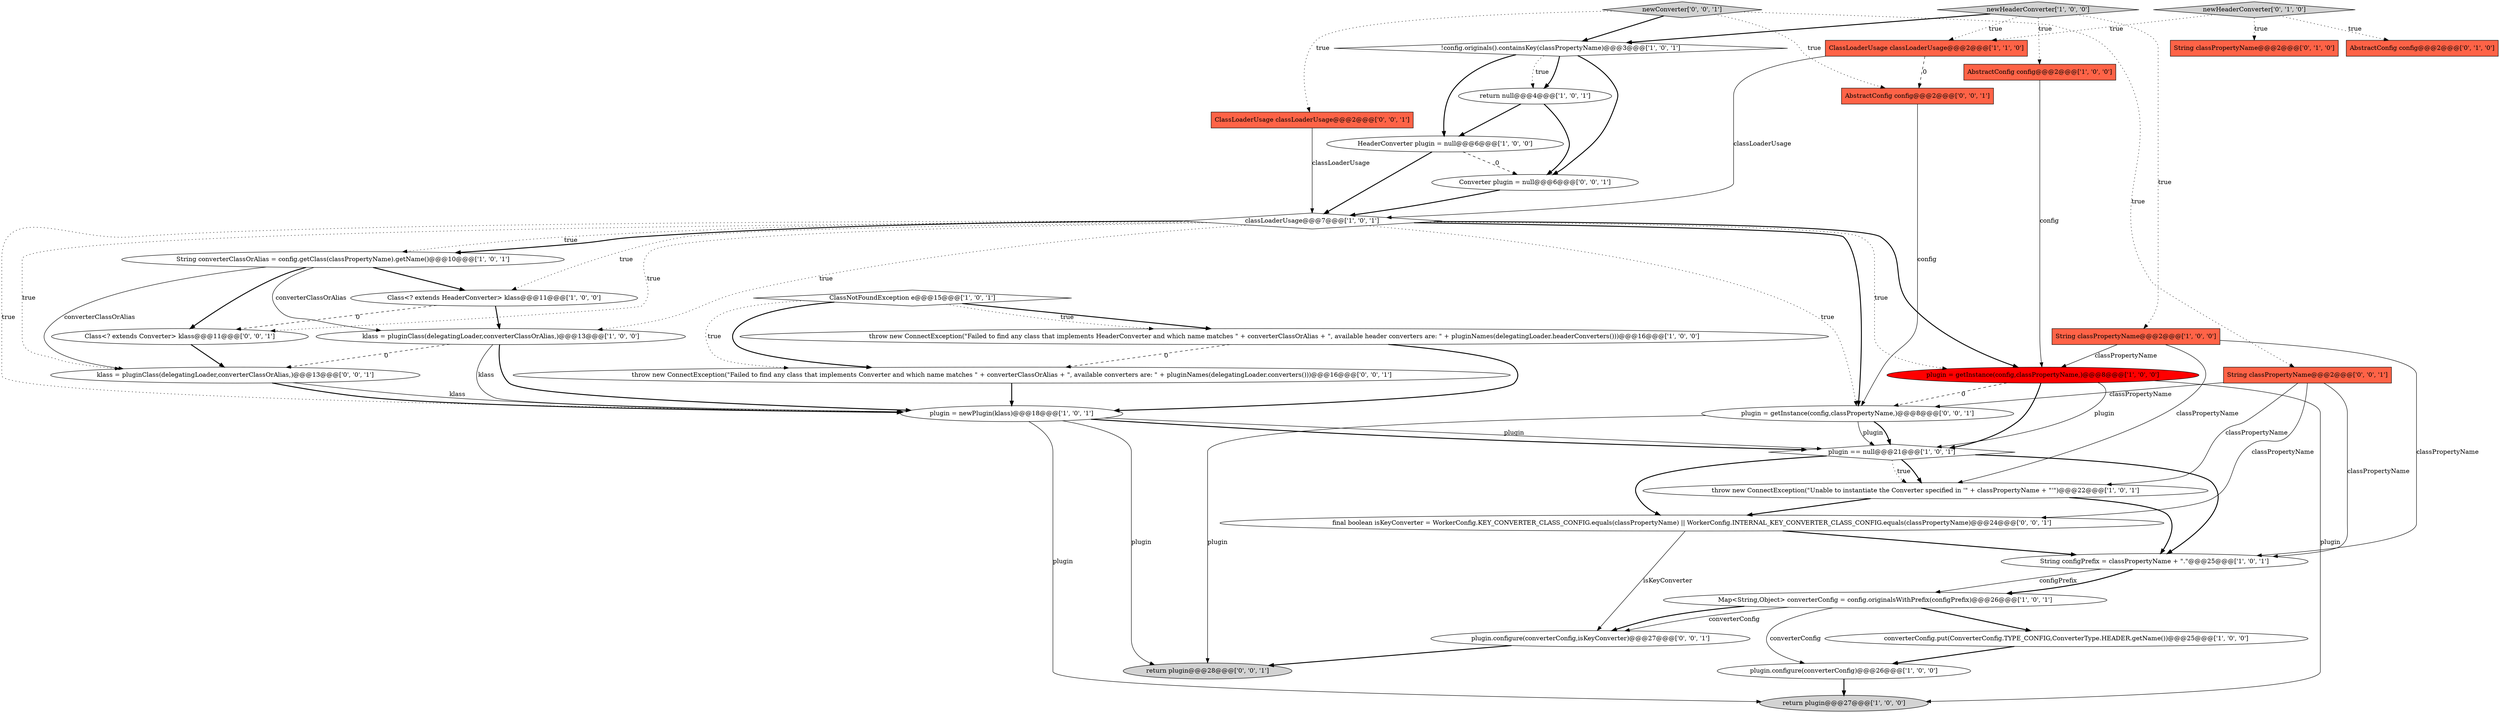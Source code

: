 digraph {
28 [style = filled, label = "plugin = getInstance(config,classPropertyName,)@@@8@@@['0', '0', '1']", fillcolor = white, shape = ellipse image = "AAA0AAABBB3BBB"];
35 [style = filled, label = "klass = pluginClass(delegatingLoader,converterClassOrAlias,)@@@13@@@['0', '0', '1']", fillcolor = white, shape = ellipse image = "AAA0AAABBB3BBB"];
22 [style = filled, label = "AbstractConfig config@@@2@@@['0', '1', '0']", fillcolor = tomato, shape = box image = "AAA0AAABBB2BBB"];
2 [style = filled, label = "classLoaderUsage@@@7@@@['1', '0', '1']", fillcolor = white, shape = diamond image = "AAA0AAABBB1BBB"];
15 [style = filled, label = "String classPropertyName@@@2@@@['1', '0', '0']", fillcolor = tomato, shape = box image = "AAA0AAABBB1BBB"];
23 [style = filled, label = "String classPropertyName@@@2@@@['0', '1', '0']", fillcolor = tomato, shape = box image = "AAA0AAABBB2BBB"];
11 [style = filled, label = "plugin.configure(converterConfig)@@@26@@@['1', '0', '0']", fillcolor = white, shape = ellipse image = "AAA0AAABBB1BBB"];
36 [style = filled, label = "Converter plugin = null@@@6@@@['0', '0', '1']", fillcolor = white, shape = ellipse image = "AAA0AAABBB3BBB"];
6 [style = filled, label = "newHeaderConverter['1', '0', '0']", fillcolor = lightgray, shape = diamond image = "AAA0AAABBB1BBB"];
14 [style = filled, label = "plugin = getInstance(config,classPropertyName,)@@@8@@@['1', '0', '0']", fillcolor = red, shape = ellipse image = "AAA1AAABBB1BBB"];
16 [style = filled, label = "return plugin@@@27@@@['1', '0', '0']", fillcolor = lightgray, shape = ellipse image = "AAA0AAABBB1BBB"];
21 [style = filled, label = "String converterClassOrAlias = config.getClass(classPropertyName).getName()@@@10@@@['1', '0', '1']", fillcolor = white, shape = ellipse image = "AAA0AAABBB1BBB"];
19 [style = filled, label = "converterConfig.put(ConverterConfig.TYPE_CONFIG,ConverterType.HEADER.getName())@@@25@@@['1', '0', '0']", fillcolor = white, shape = ellipse image = "AAA0AAABBB1BBB"];
13 [style = filled, label = "plugin = newPlugin(klass)@@@18@@@['1', '0', '1']", fillcolor = white, shape = ellipse image = "AAA0AAABBB1BBB"];
20 [style = filled, label = "HeaderConverter plugin = null@@@6@@@['1', '0', '0']", fillcolor = white, shape = ellipse image = "AAA0AAABBB1BBB"];
26 [style = filled, label = "newConverter['0', '0', '1']", fillcolor = lightgray, shape = diamond image = "AAA0AAABBB3BBB"];
33 [style = filled, label = "AbstractConfig config@@@2@@@['0', '0', '1']", fillcolor = tomato, shape = box image = "AAA0AAABBB3BBB"];
9 [style = filled, label = "ClassNotFoundException e@@@15@@@['1', '0', '1']", fillcolor = white, shape = diamond image = "AAA0AAABBB1BBB"];
4 [style = filled, label = "AbstractConfig config@@@2@@@['1', '0', '0']", fillcolor = tomato, shape = box image = "AAA0AAABBB1BBB"];
5 [style = filled, label = "return null@@@4@@@['1', '0', '1']", fillcolor = white, shape = ellipse image = "AAA0AAABBB1BBB"];
0 [style = filled, label = "String configPrefix = classPropertyName + \".\"@@@25@@@['1', '0', '1']", fillcolor = white, shape = ellipse image = "AAA0AAABBB1BBB"];
34 [style = filled, label = "throw new ConnectException(\"Failed to find any class that implements Converter and which name matches \" + converterClassOrAlias + \", available converters are: \" + pluginNames(delegatingLoader.converters()))@@@16@@@['0', '0', '1']", fillcolor = white, shape = ellipse image = "AAA0AAABBB3BBB"];
7 [style = filled, label = "!config.originals().containsKey(classPropertyName)@@@3@@@['1', '0', '1']", fillcolor = white, shape = diamond image = "AAA0AAABBB1BBB"];
18 [style = filled, label = "throw new ConnectException(\"Failed to find any class that implements HeaderConverter and which name matches \" + converterClassOrAlias + \", available header converters are: \" + pluginNames(delegatingLoader.headerConverters()))@@@16@@@['1', '0', '0']", fillcolor = white, shape = ellipse image = "AAA0AAABBB1BBB"];
31 [style = filled, label = "return plugin@@@28@@@['0', '0', '1']", fillcolor = lightgray, shape = ellipse image = "AAA0AAABBB3BBB"];
32 [style = filled, label = "final boolean isKeyConverter = WorkerConfig.KEY_CONVERTER_CLASS_CONFIG.equals(classPropertyName) || WorkerConfig.INTERNAL_KEY_CONVERTER_CLASS_CONFIG.equals(classPropertyName)@@@24@@@['0', '0', '1']", fillcolor = white, shape = ellipse image = "AAA0AAABBB3BBB"];
3 [style = filled, label = "plugin == null@@@21@@@['1', '0', '1']", fillcolor = white, shape = diamond image = "AAA0AAABBB1BBB"];
8 [style = filled, label = "Class<? extends HeaderConverter> klass@@@11@@@['1', '0', '0']", fillcolor = white, shape = ellipse image = "AAA0AAABBB1BBB"];
24 [style = filled, label = "newHeaderConverter['0', '1', '0']", fillcolor = lightgray, shape = diamond image = "AAA0AAABBB2BBB"];
29 [style = filled, label = "plugin.configure(converterConfig,isKeyConverter)@@@27@@@['0', '0', '1']", fillcolor = white, shape = ellipse image = "AAA0AAABBB3BBB"];
25 [style = filled, label = "ClassLoaderUsage classLoaderUsage@@@2@@@['0', '0', '1']", fillcolor = tomato, shape = box image = "AAA0AAABBB3BBB"];
12 [style = filled, label = "klass = pluginClass(delegatingLoader,converterClassOrAlias,)@@@13@@@['1', '0', '0']", fillcolor = white, shape = ellipse image = "AAA0AAABBB1BBB"];
17 [style = filled, label = "ClassLoaderUsage classLoaderUsage@@@2@@@['1', '1', '0']", fillcolor = tomato, shape = box image = "AAA0AAABBB1BBB"];
27 [style = filled, label = "String classPropertyName@@@2@@@['0', '0', '1']", fillcolor = tomato, shape = box image = "AAA0AAABBB3BBB"];
30 [style = filled, label = "Class<? extends Converter> klass@@@11@@@['0', '0', '1']", fillcolor = white, shape = ellipse image = "AAA0AAABBB3BBB"];
1 [style = filled, label = "throw new ConnectException(\"Unable to instantiate the Converter specified in '\" + classPropertyName + \"'\")@@@22@@@['1', '0', '1']", fillcolor = white, shape = ellipse image = "AAA0AAABBB1BBB"];
10 [style = filled, label = "Map<String,Object> converterConfig = config.originalsWithPrefix(configPrefix)@@@26@@@['1', '0', '1']", fillcolor = white, shape = ellipse image = "AAA0AAABBB1BBB"];
14->3 [style = bold, label=""];
12->35 [style = dashed, label="0"];
5->20 [style = bold, label=""];
10->19 [style = bold, label=""];
32->0 [style = bold, label=""];
24->17 [style = dotted, label="true"];
21->8 [style = bold, label=""];
19->11 [style = bold, label=""];
21->30 [style = bold, label=""];
28->3 [style = solid, label="plugin"];
36->2 [style = bold, label=""];
2->14 [style = bold, label=""];
15->1 [style = solid, label="classPropertyName"];
8->30 [style = dashed, label="0"];
28->3 [style = bold, label=""];
10->29 [style = solid, label="converterConfig"];
5->36 [style = bold, label=""];
2->28 [style = bold, label=""];
2->8 [style = dotted, label="true"];
6->15 [style = dotted, label="true"];
11->16 [style = bold, label=""];
26->7 [style = bold, label=""];
21->12 [style = solid, label="converterClassOrAlias"];
17->2 [style = solid, label="classLoaderUsage"];
2->21 [style = dotted, label="true"];
1->0 [style = bold, label=""];
13->3 [style = solid, label="plugin"];
2->28 [style = dotted, label="true"];
12->13 [style = solid, label="klass"];
3->0 [style = bold, label=""];
7->5 [style = bold, label=""];
27->32 [style = solid, label="classPropertyName"];
2->21 [style = bold, label=""];
24->22 [style = dotted, label="true"];
2->12 [style = dotted, label="true"];
1->32 [style = bold, label=""];
27->0 [style = solid, label="classPropertyName"];
6->7 [style = bold, label=""];
13->31 [style = solid, label="plugin"];
3->1 [style = dotted, label="true"];
27->1 [style = solid, label="classPropertyName"];
21->35 [style = solid, label="converterClassOrAlias"];
26->33 [style = dotted, label="true"];
3->1 [style = bold, label=""];
14->3 [style = solid, label="plugin"];
14->28 [style = dashed, label="0"];
35->13 [style = solid, label="klass"];
26->27 [style = dotted, label="true"];
0->10 [style = solid, label="configPrefix"];
32->29 [style = solid, label="isKeyConverter"];
17->33 [style = dashed, label="0"];
2->30 [style = dotted, label="true"];
4->14 [style = solid, label="config"];
7->20 [style = bold, label=""];
28->31 [style = solid, label="plugin"];
15->0 [style = solid, label="classPropertyName"];
27->28 [style = solid, label="classPropertyName"];
7->5 [style = dotted, label="true"];
18->34 [style = dashed, label="0"];
12->13 [style = bold, label=""];
9->18 [style = bold, label=""];
24->23 [style = dotted, label="true"];
30->35 [style = bold, label=""];
15->14 [style = solid, label="classPropertyName"];
2->35 [style = dotted, label="true"];
2->14 [style = dotted, label="true"];
10->11 [style = solid, label="converterConfig"];
8->12 [style = bold, label=""];
7->36 [style = bold, label=""];
26->25 [style = dotted, label="true"];
14->16 [style = solid, label="plugin"];
29->31 [style = bold, label=""];
34->13 [style = bold, label=""];
25->2 [style = solid, label="classLoaderUsage"];
33->28 [style = solid, label="config"];
13->16 [style = solid, label="plugin"];
6->17 [style = dotted, label="true"];
20->2 [style = bold, label=""];
0->10 [style = bold, label=""];
6->4 [style = dotted, label="true"];
13->3 [style = bold, label=""];
10->29 [style = bold, label=""];
9->34 [style = dotted, label="true"];
20->36 [style = dashed, label="0"];
18->13 [style = bold, label=""];
9->18 [style = dotted, label="true"];
35->13 [style = bold, label=""];
3->32 [style = bold, label=""];
2->13 [style = dotted, label="true"];
9->34 [style = bold, label=""];
}
